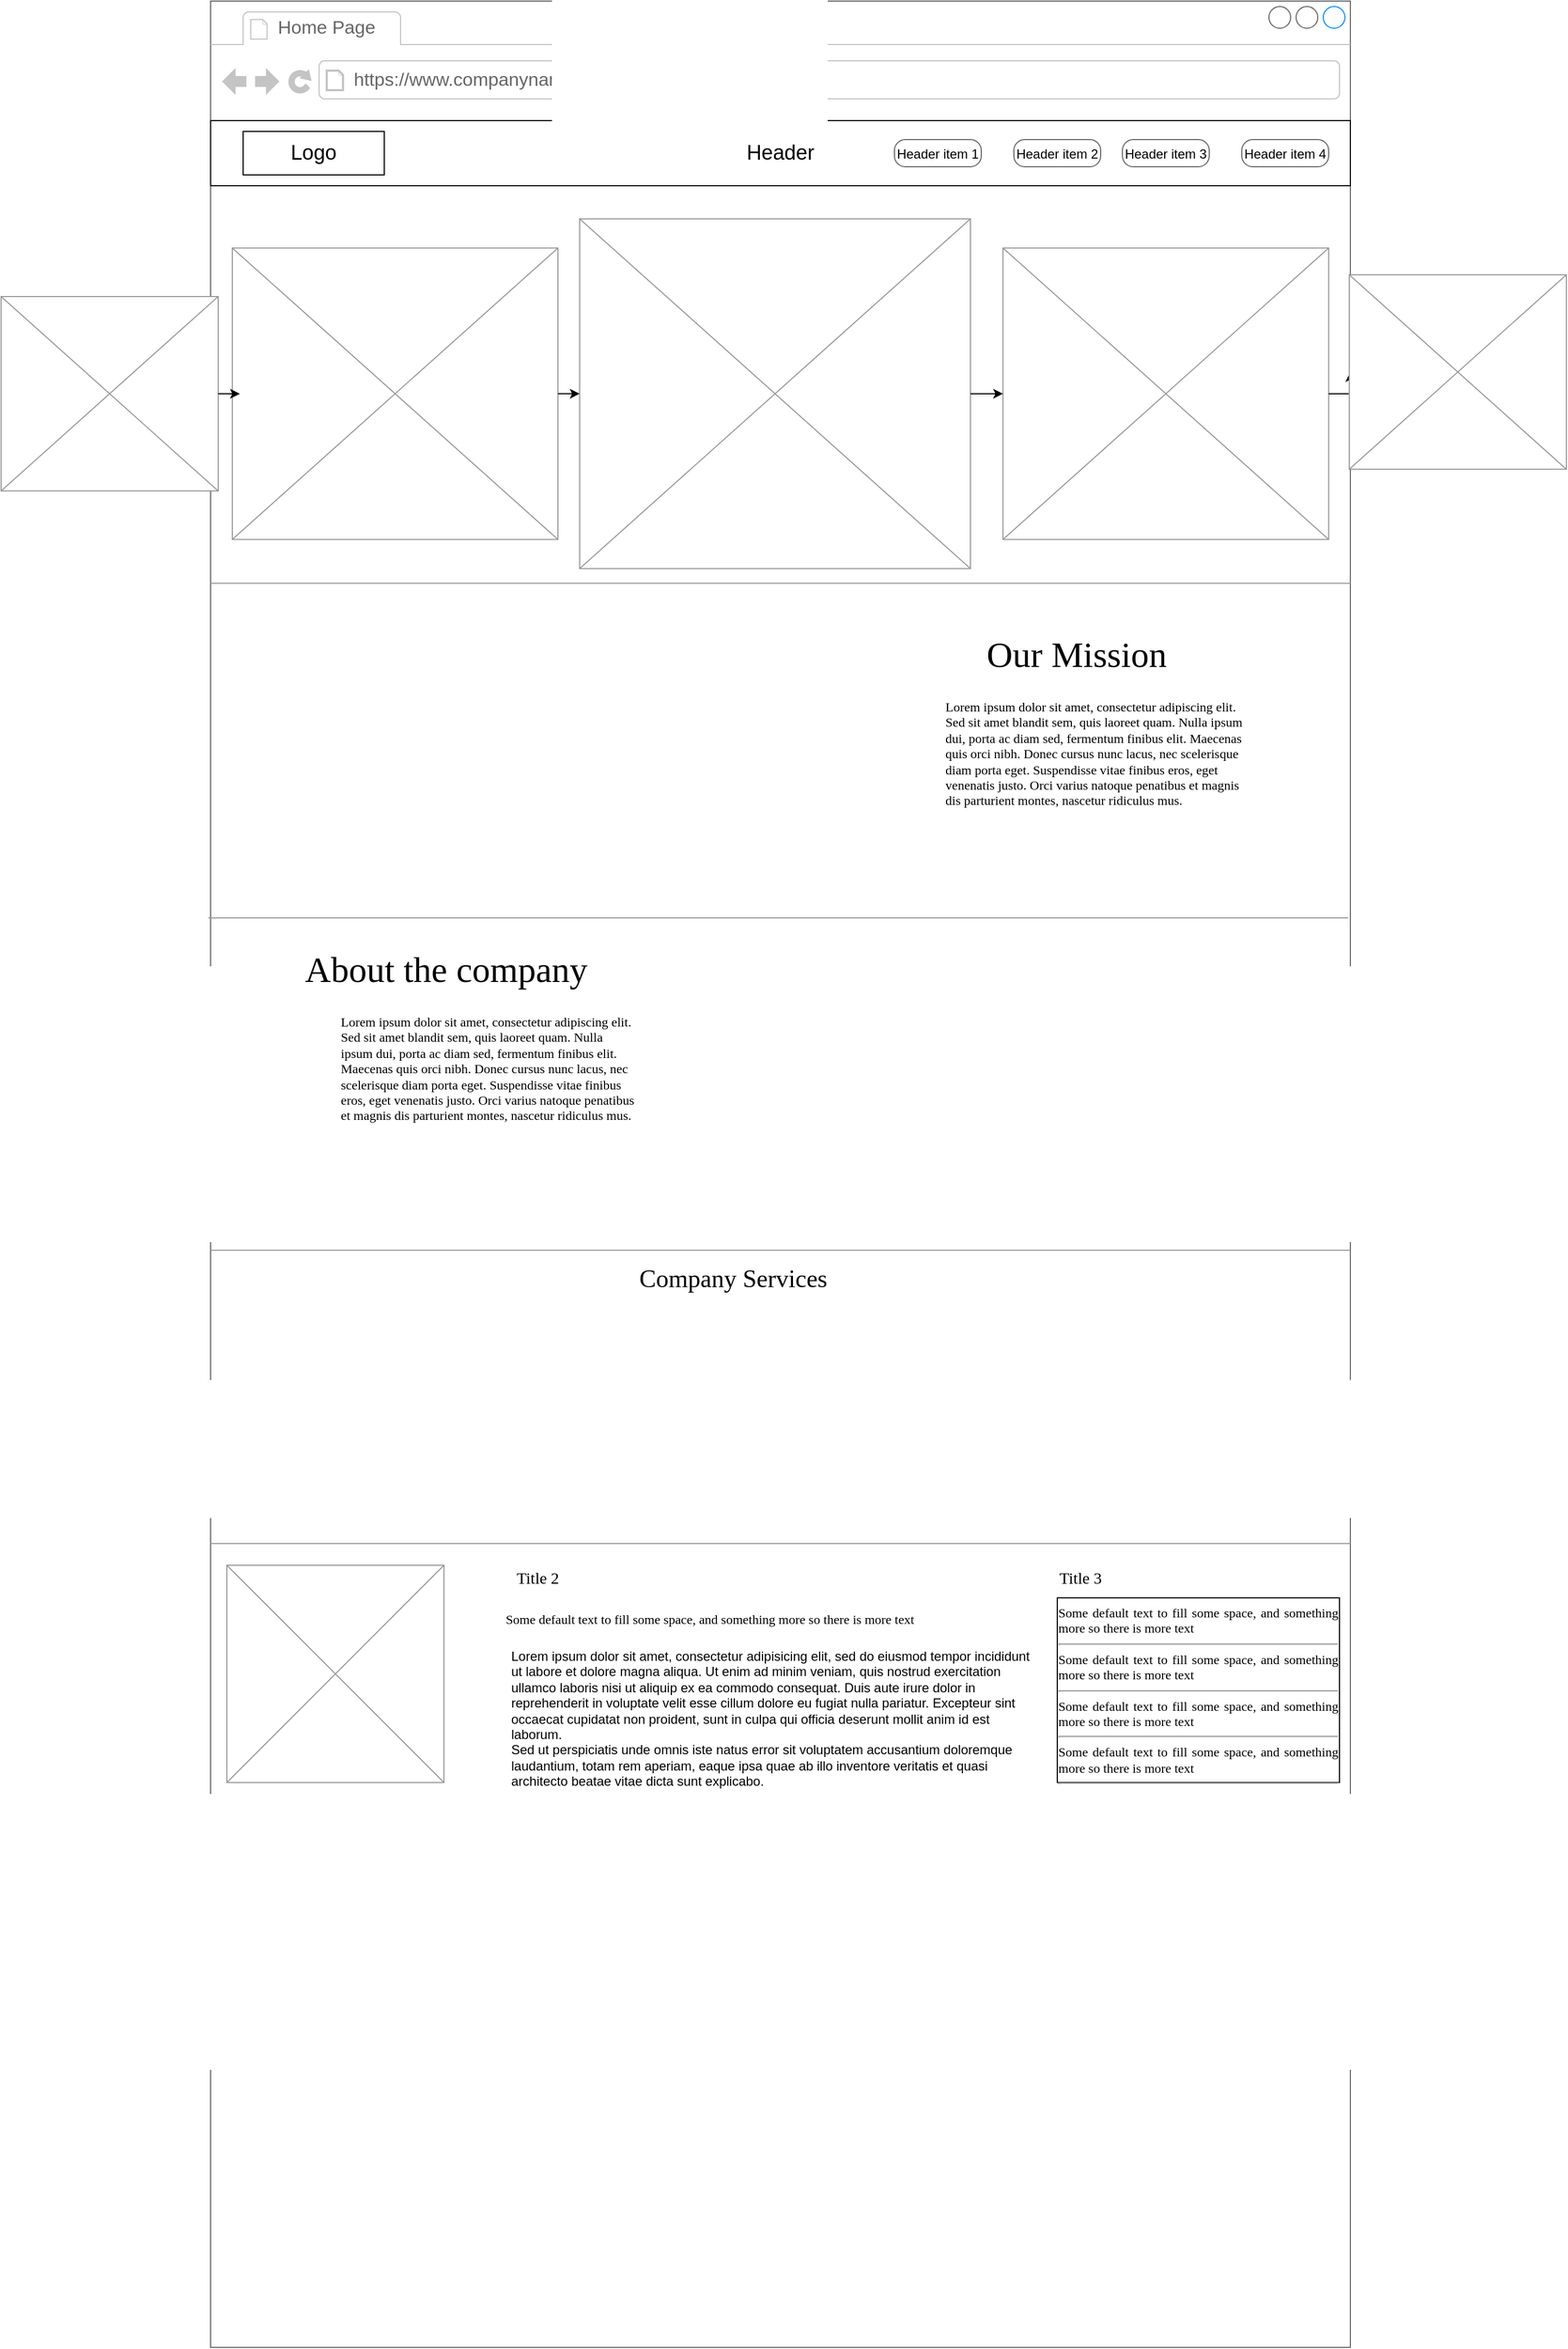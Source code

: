 <mxfile version="22.0.8" type="device">
  <diagram name="HomePage" id="2cc2dc42-3aac-f2a9-1cec-7a8b7cbee084">
    <mxGraphModel dx="2234" dy="651" grid="1" gridSize="10" guides="1" tooltips="1" connect="1" arrows="1" fold="1" page="1" pageScale="1" pageWidth="1100" pageHeight="850" background="none" math="0" shadow="0">
      <root>
        <mxCell id="0" />
        <mxCell id="1" parent="0" />
        <mxCell id="7026571954dc6520-1" value="" style="strokeWidth=1;shadow=0;dashed=0;align=center;html=1;shape=mxgraph.mockup.containers.browserWindow;rSize=0;strokeColor=#666666;mainText=,;recursiveResize=0;rounded=0;labelBackgroundColor=none;fontFamily=Verdana;fontSize=12" parent="1" vertex="1">
          <mxGeometry x="25" y="20" width="1050" height="2160" as="geometry" />
        </mxCell>
        <mxCell id="7026571954dc6520-2" value="Home Page" style="strokeWidth=1;shadow=0;dashed=0;align=center;html=1;shape=mxgraph.mockup.containers.anchor;fontSize=17;fontColor=#666666;align=left;" parent="7026571954dc6520-1" vertex="1">
          <mxGeometry x="60" y="12" width="110" height="26" as="geometry" />
        </mxCell>
        <mxCell id="7026571954dc6520-3" value="https://www.companyname.io" style="strokeWidth=1;shadow=0;dashed=0;align=center;html=1;shape=mxgraph.mockup.containers.anchor;rSize=0;fontSize=17;fontColor=#666666;align=left;" parent="7026571954dc6520-1" vertex="1">
          <mxGeometry x="130" y="60" width="250" height="26" as="geometry" />
        </mxCell>
        <mxCell id="7026571954dc6520-6" value="&lt;font style=&quot;font-size: 33px;&quot;&gt;Our Mission&lt;/font&gt;" style="text;html=1;points=[];align=left;verticalAlign=top;spacingTop=-4;fontSize=15;fontFamily=Verdana" parent="7026571954dc6520-1" vertex="1">
          <mxGeometry x="712.5" y="580" width="210" height="50" as="geometry" />
        </mxCell>
        <mxCell id="7026571954dc6520-7" value="Lorem ipsum dolor sit amet, consectetur adipiscing elit. Sed sit amet blandit sem, quis laoreet quam. Nulla ipsum dui, porta ac diam sed, fermentum finibus elit. Maecenas quis orci nibh. Donec cursus nunc lacus, nec scelerisque diam porta eget. Suspendisse vitae finibus eros, eget venenatis justo. Orci varius natoque penatibus et magnis dis parturient montes, nascetur ridiculus mus." style="text;html=1;points=[];align=left;verticalAlign=top;spacingTop=-4;fontSize=12;fontFamily=Verdana;whiteSpace=wrap;" parent="7026571954dc6520-1" vertex="1">
          <mxGeometry x="675" y="640" width="285" height="150" as="geometry" />
        </mxCell>
        <mxCell id="7026571954dc6520-8" value="&lt;font style=&quot;font-size: 33px;&quot;&gt;About the company&lt;/font&gt;" style="text;html=1;points=[];align=left;verticalAlign=top;spacingTop=-4;fontSize=15;fontFamily=Verdana" parent="7026571954dc6520-1" vertex="1">
          <mxGeometry x="85" y="870" width="340" height="50" as="geometry" />
        </mxCell>
        <mxCell id="7026571954dc6520-9" value="Lorem ipsum dolor sit amet, consectetur adipiscing elit. Sed sit amet blandit sem, quis laoreet quam. Nulla ipsum dui, porta ac diam sed, fermentum finibus elit. Maecenas quis orci nibh. Donec cursus nunc lacus, nec scelerisque diam porta eget. Suspendisse vitae finibus eros, eget venenatis justo. Orci varius natoque penatibus et magnis dis parturient montes, nascetur ridiculus mus." style="text;html=1;points=[];align=left;verticalAlign=top;spacingTop=-4;fontSize=12;fontFamily=Verdana;whiteSpace=wrap;" parent="7026571954dc6520-1" vertex="1">
          <mxGeometry x="117.75" y="930" width="274.5" height="170" as="geometry" />
        </mxCell>
        <mxCell id="7026571954dc6520-15" value="" style="verticalLabelPosition=bottom;shadow=0;dashed=0;align=center;html=1;verticalAlign=top;strokeWidth=1;shape=mxgraph.mockup.markup.line;strokeColor=#999999;rounded=0;labelBackgroundColor=none;fillColor=#ffffff;fontFamily=Verdana;fontSize=12;fontColor=#000000;" parent="7026571954dc6520-1" vertex="1">
          <mxGeometry y="1140" width="1050" height="20" as="geometry" />
        </mxCell>
        <mxCell id="7026571954dc6520-16" value="&lt;font style=&quot;font-size: 23px;&quot;&gt;Company Services&lt;/font&gt;" style="text;html=1;points=[];align=left;verticalAlign=top;spacingTop=-4;fontSize=15;fontFamily=Verdana" parent="7026571954dc6520-1" vertex="1">
          <mxGeometry x="393" y="1160" width="260" height="30" as="geometry" />
        </mxCell>
        <mxCell id="7026571954dc6520-21" value="" style="verticalLabelPosition=bottom;shadow=0;dashed=0;align=center;html=1;verticalAlign=top;strokeWidth=1;shape=mxgraph.mockup.markup.line;strokeColor=#999999;rounded=0;labelBackgroundColor=none;fillColor=#ffffff;fontFamily=Verdana;fontSize=12;fontColor=#000000;" parent="7026571954dc6520-1" vertex="1">
          <mxGeometry y="1410" width="1050" height="20" as="geometry" />
        </mxCell>
        <mxCell id="7026571954dc6520-22" value="" style="verticalLabelPosition=bottom;shadow=0;dashed=0;align=center;html=1;verticalAlign=top;strokeWidth=1;shape=mxgraph.mockup.graphics.simpleIcon;strokeColor=#999999;fillColor=#ffffff;rounded=0;labelBackgroundColor=none;fontFamily=Verdana;fontSize=12;fontColor=#000000;" parent="7026571954dc6520-1" vertex="1">
          <mxGeometry x="15" y="1440" width="200" height="200" as="geometry" />
        </mxCell>
        <mxCell id="7026571954dc6520-31" value="Title 2" style="text;html=1;points=[];align=left;verticalAlign=top;spacingTop=-4;fontSize=15;fontFamily=Verdana" parent="7026571954dc6520-1" vertex="1">
          <mxGeometry x="280" y="1440" width="170" height="30" as="geometry" />
        </mxCell>
        <mxCell id="7026571954dc6520-32" value="Title 3" style="text;html=1;points=[];align=left;verticalAlign=top;spacingTop=-4;fontSize=15;fontFamily=Verdana" parent="7026571954dc6520-1" vertex="1">
          <mxGeometry x="780" y="1440" width="170" height="30" as="geometry" />
        </mxCell>
        <mxCell id="7026571954dc6520-33" value="&lt;div style=&quot;text-align: justify&quot;&gt;&lt;span&gt;Some default text to fill some space, and&amp;nbsp;&lt;/span&gt;&lt;span&gt;something more so there is more text&lt;/span&gt;&lt;/div&gt;&lt;div style=&quot;text-align: justify&quot;&gt;&lt;hr id=&quot;null&quot; style=&quot;text-align: justify&quot;&gt;&lt;span&gt;&lt;div style=&quot;text-align: justify&quot;&gt;&lt;span&gt;Some default text to fill some space, and&amp;nbsp;&lt;/span&gt;&lt;span&gt;something more so there is more text&lt;/span&gt;&lt;/div&gt;&lt;/span&gt;&lt;/div&gt;&lt;hr id=&quot;null&quot; style=&quot;text-align: justify&quot;&gt;&lt;span&gt;&lt;div style=&quot;text-align: justify&quot;&gt;&lt;span&gt;Some default text to fill some space, and&amp;nbsp;&lt;/span&gt;&lt;span&gt;something more so there is more text&lt;/span&gt;&lt;/div&gt;&lt;/span&gt;&lt;hr id=&quot;null&quot; style=&quot;text-align: justify&quot;&gt;&lt;span&gt;&lt;div style=&quot;text-align: justify&quot;&gt;&lt;span&gt;Some default text to fill some space, and&amp;nbsp;&lt;/span&gt;&lt;span&gt;something more so there is more text&lt;/span&gt;&lt;/div&gt;&lt;/span&gt;&lt;hr id=&quot;null&quot; style=&quot;text-align: left&quot;&gt;" style="whiteSpace=wrap;html=1;rounded=0;shadow=0;labelBackgroundColor=none;strokeWidth=1;fontFamily=Verdana;fontSize=12;align=center;verticalAlign=top;" parent="7026571954dc6520-1" vertex="1">
          <mxGeometry x="780" y="1470" width="260" height="170" as="geometry" />
        </mxCell>
        <mxCell id="7026571954dc6520-34" value="Some default text to fill some space, and&amp;nbsp;&lt;span&gt;something more so there is more text&lt;/span&gt;" style="text;html=1;points=[];align=left;verticalAlign=top;spacingTop=-4;fontSize=12;fontFamily=Verdana;whiteSpace=wrap;" parent="7026571954dc6520-1" vertex="1">
          <mxGeometry x="270" y="1480" width="470" height="40" as="geometry" />
        </mxCell>
        <mxCell id="2FPmp4NiGXTtn7AZh2EG-2" value="&lt;font style=&quot;font-size: 19px;&quot;&gt;Header&lt;/font&gt;" style="rounded=0;whiteSpace=wrap;html=1;" vertex="1" parent="7026571954dc6520-1">
          <mxGeometry y="110" width="1050" height="60" as="geometry" />
        </mxCell>
        <mxCell id="2FPmp4NiGXTtn7AZh2EG-4" value="&lt;font style=&quot;font-size: 19px;&quot;&gt;Logo&lt;/font&gt;" style="rounded=0;whiteSpace=wrap;html=1;" vertex="1" parent="7026571954dc6520-1">
          <mxGeometry x="30" y="120" width="130" height="40" as="geometry" />
        </mxCell>
        <mxCell id="2FPmp4NiGXTtn7AZh2EG-5" value="&lt;font style=&quot;font-size: 12px;&quot;&gt;Header item 1&lt;/font&gt;" style="strokeWidth=1;shadow=0;dashed=0;align=center;html=1;shape=mxgraph.mockup.buttons.button;strokeColor=#666666;mainText=;buttonStyle=round;fontSize=17;fontStyle=0;fillColor=none;whiteSpace=wrap;rounded=0;labelBackgroundColor=none;" vertex="1" parent="7026571954dc6520-1">
          <mxGeometry x="630" y="127.5" width="80" height="25" as="geometry" />
        </mxCell>
        <mxCell id="2FPmp4NiGXTtn7AZh2EG-6" value="&lt;font style=&quot;font-size: 12px;&quot;&gt;Header item 2&lt;/font&gt;" style="strokeWidth=1;shadow=0;dashed=0;align=center;html=1;shape=mxgraph.mockup.buttons.button;strokeColor=#666666;mainText=;buttonStyle=round;fontSize=17;fontStyle=0;fillColor=none;whiteSpace=wrap;rounded=0;labelBackgroundColor=none;" vertex="1" parent="7026571954dc6520-1">
          <mxGeometry x="740" y="127.5" width="80" height="25" as="geometry" />
        </mxCell>
        <mxCell id="2FPmp4NiGXTtn7AZh2EG-7" value="&lt;font style=&quot;font-size: 12px;&quot;&gt;Header item 3&lt;/font&gt;" style="strokeWidth=1;shadow=0;dashed=0;align=center;html=1;shape=mxgraph.mockup.buttons.button;strokeColor=#666666;mainText=;buttonStyle=round;fontSize=17;fontStyle=0;fillColor=none;whiteSpace=wrap;rounded=0;labelBackgroundColor=none;" vertex="1" parent="7026571954dc6520-1">
          <mxGeometry x="840" y="127.5" width="80" height="25" as="geometry" />
        </mxCell>
        <mxCell id="2FPmp4NiGXTtn7AZh2EG-8" value="&lt;font style=&quot;font-size: 12px;&quot;&gt;Header item 4&lt;/font&gt;" style="strokeWidth=1;shadow=0;dashed=0;align=center;html=1;shape=mxgraph.mockup.buttons.button;strokeColor=#666666;mainText=;buttonStyle=round;fontSize=17;fontStyle=0;fillColor=none;whiteSpace=wrap;rounded=0;labelBackgroundColor=none;" vertex="1" parent="7026571954dc6520-1">
          <mxGeometry x="950" y="127.5" width="80" height="25" as="geometry" />
        </mxCell>
        <mxCell id="2FPmp4NiGXTtn7AZh2EG-9" value="" style="verticalLabelPosition=bottom;shadow=0;dashed=0;align=center;html=1;verticalAlign=top;strokeWidth=1;shape=mxgraph.mockup.markup.line;strokeColor=#999999;rounded=0;labelBackgroundColor=none;fillColor=#ffffff;fontFamily=Verdana;fontSize=12;fontColor=#000000;" vertex="1" parent="7026571954dc6520-1">
          <mxGeometry y="526" width="1050" height="20" as="geometry" />
        </mxCell>
        <mxCell id="2FPmp4NiGXTtn7AZh2EG-10" value="" style="verticalLabelPosition=bottom;shadow=0;dashed=0;align=center;html=1;verticalAlign=top;strokeWidth=1;shape=mxgraph.mockup.graphics.simpleIcon;strokeColor=#999999;fillColor=#ffffff;rounded=0;labelBackgroundColor=none;fontFamily=Verdana;fontSize=12;fontColor=#000000;aspect=fixed;" vertex="1" parent="7026571954dc6520-1">
          <mxGeometry x="-193" y="272" width="200" height="178.95" as="geometry" />
        </mxCell>
        <mxCell id="2FPmp4NiGXTtn7AZh2EG-22" value="" style="verticalLabelPosition=bottom;shadow=0;dashed=0;align=center;html=1;verticalAlign=top;strokeWidth=1;shape=mxgraph.mockup.graphics.simpleIcon;strokeColor=#999999;fillColor=#ffffff;rounded=0;labelBackgroundColor=none;fontFamily=Verdana;fontSize=12;fontColor=#000000;aspect=fixed;" vertex="1" parent="7026571954dc6520-1">
          <mxGeometry x="340" y="200.51" width="360" height="321.93" as="geometry" />
        </mxCell>
        <mxCell id="2FPmp4NiGXTtn7AZh2EG-11" value="" style="verticalLabelPosition=bottom;shadow=0;dashed=0;align=center;html=1;verticalAlign=top;strokeWidth=1;shape=mxgraph.mockup.graphics.simpleIcon;strokeColor=#999999;fillColor=#ffffff;rounded=0;labelBackgroundColor=none;fontFamily=Verdana;fontSize=12;fontColor=#000000;aspect=fixed;" vertex="1" parent="7026571954dc6520-1">
          <mxGeometry x="20" y="227.32" width="300" height="268.31" as="geometry" />
        </mxCell>
        <mxCell id="2FPmp4NiGXTtn7AZh2EG-12" value="" style="edgeStyle=orthogonalEdgeStyle;rounded=0;orthogonalLoop=1;jettySize=auto;html=1;" edge="1" parent="7026571954dc6520-1" source="2FPmp4NiGXTtn7AZh2EG-10" target="2FPmp4NiGXTtn7AZh2EG-11">
          <mxGeometry relative="1" as="geometry" />
        </mxCell>
        <mxCell id="2FPmp4NiGXTtn7AZh2EG-23" value="" style="edgeStyle=orthogonalEdgeStyle;rounded=0;orthogonalLoop=1;jettySize=auto;html=1;" edge="1" parent="7026571954dc6520-1" source="2FPmp4NiGXTtn7AZh2EG-11" target="2FPmp4NiGXTtn7AZh2EG-22">
          <mxGeometry relative="1" as="geometry">
            <mxPoint x="351" y="361" as="sourcePoint" />
            <mxPoint x="707" y="361" as="targetPoint" />
          </mxGeometry>
        </mxCell>
        <mxCell id="2FPmp4NiGXTtn7AZh2EG-13" value="" style="verticalLabelPosition=bottom;shadow=0;dashed=0;align=center;html=1;verticalAlign=top;strokeWidth=1;shape=mxgraph.mockup.graphics.simpleIcon;strokeColor=#999999;fillColor=#ffffff;rounded=0;labelBackgroundColor=none;fontFamily=Verdana;fontSize=12;fontColor=#000000;aspect=fixed;" vertex="1" parent="7026571954dc6520-1">
          <mxGeometry x="730" y="227.32" width="300" height="268.31" as="geometry" />
        </mxCell>
        <mxCell id="2FPmp4NiGXTtn7AZh2EG-14" value="" style="edgeStyle=orthogonalEdgeStyle;rounded=0;orthogonalLoop=1;jettySize=auto;html=1;" edge="1" parent="7026571954dc6520-1" source="2FPmp4NiGXTtn7AZh2EG-22" target="2FPmp4NiGXTtn7AZh2EG-13">
          <mxGeometry relative="1" as="geometry" />
        </mxCell>
        <mxCell id="2FPmp4NiGXTtn7AZh2EG-31" value="" style="group" vertex="1" connectable="0" parent="7026571954dc6520-1">
          <mxGeometry x="70" y="546" width="329" height="264" as="geometry" />
        </mxCell>
        <mxCell id="2FPmp4NiGXTtn7AZh2EG-24" value="" style="shape=image;html=1;verticalAlign=top;verticalLabelPosition=bottom;labelBackgroundColor=#ffffff;imageAspect=0;aspect=fixed;image=https://cdn4.iconfinder.com/data/icons/evil-icons-user-interface/64/picture-128.png" vertex="1" parent="2FPmp4NiGXTtn7AZh2EG-31">
          <mxGeometry x="8.916" width="143.946" height="143.946" as="geometry" />
        </mxCell>
        <mxCell id="2FPmp4NiGXTtn7AZh2EG-26" value="" style="shape=image;html=1;verticalAlign=top;verticalLabelPosition=bottom;labelBackgroundColor=#ffffff;imageAspect=0;aspect=fixed;image=https://cdn4.iconfinder.com/data/icons/evil-icons-user-interface/64/picture-128.png;container=0;" vertex="1" parent="2FPmp4NiGXTtn7AZh2EG-31">
          <mxGeometry x="44.58" y="146.744" width="116.154" height="116.154" as="geometry" />
        </mxCell>
        <mxCell id="2FPmp4NiGXTtn7AZh2EG-25" value="" style="shape=image;html=1;verticalAlign=top;verticalLabelPosition=bottom;labelBackgroundColor=#ffffff;imageAspect=0;aspect=fixed;image=https://cdn4.iconfinder.com/data/icons/evil-icons-user-interface/64/picture-128.png;container=0;" vertex="1" parent="2FPmp4NiGXTtn7AZh2EG-31">
          <mxGeometry x="102.534" y="37.225" width="187.76" height="187.76" as="geometry" />
        </mxCell>
        <mxCell id="2FPmp4NiGXTtn7AZh2EG-32" value="" style="verticalLabelPosition=bottom;shadow=0;dashed=0;align=center;html=1;verticalAlign=top;strokeWidth=1;shape=mxgraph.mockup.markup.line;strokeColor=#999999;rounded=0;labelBackgroundColor=none;fillColor=#ffffff;fontFamily=Verdana;fontSize=12;fontColor=#000000;" vertex="1" parent="7026571954dc6520-1">
          <mxGeometry x="-2" y="834" width="1050" height="20" as="geometry" />
        </mxCell>
        <mxCell id="2FPmp4NiGXTtn7AZh2EG-39" value="" style="shape=image;html=1;verticalAlign=top;verticalLabelPosition=bottom;labelBackgroundColor=#ffffff;imageAspect=0;aspect=fixed;image=https://cdn4.iconfinder.com/data/icons/evil-icons-user-interface/64/picture-128.png" vertex="1" parent="7026571954dc6520-1">
          <mxGeometry x="793.026" y="870" width="143.946" height="143.946" as="geometry" />
        </mxCell>
        <mxCell id="2FPmp4NiGXTtn7AZh2EG-38" value="" style="group" vertex="1" connectable="0" parent="7026571954dc6520-1">
          <mxGeometry x="665" y="865" width="329" height="264" as="geometry" />
        </mxCell>
        <mxCell id="2FPmp4NiGXTtn7AZh2EG-41" value="" style="shape=image;html=1;verticalAlign=top;verticalLabelPosition=bottom;labelBackgroundColor=#ffffff;imageAspect=0;aspect=fixed;image=https://cdn4.iconfinder.com/data/icons/evil-icons-user-interface/64/picture-128.png;container=0;" vertex="1" parent="2FPmp4NiGXTtn7AZh2EG-38">
          <mxGeometry y="38.12" width="201.88" height="201.88" as="geometry" />
        </mxCell>
        <mxCell id="2FPmp4NiGXTtn7AZh2EG-40" value="" style="shape=image;html=1;verticalAlign=top;verticalLabelPosition=bottom;labelBackgroundColor=#ffffff;imageAspect=0;aspect=fixed;image=https://cdn4.iconfinder.com/data/icons/evil-icons-user-interface/64/picture-128.png;container=0;" vertex="1" parent="7026571954dc6520-1">
          <mxGeometry x="820.0" y="1013.944" width="116.154" height="116.154" as="geometry" />
        </mxCell>
        <mxCell id="7026571954dc6520-36" value="Lorem ipsum dolor sit amet, consectetur adipisicing elit, sed do eiusmod tempor incididunt ut labore et dolore magna aliqua. Ut enim ad minim veniam, quis nostrud exercitation ullamco laboris nisi ut aliquip ex ea commodo consequat. Duis aute irure dolor in reprehenderit in voluptate velit esse cillum dolore eu fugiat nulla pariatur. Excepteur sint occaecat cupidatat non proident, sunt in culpa qui officia deserunt mollit anim id est laborum.&lt;br&gt;Sed ut perspiciatis unde omnis iste natus error sit voluptatem accusantium doloremque laudantium, totam rem aperiam, eaque ipsa quae ab illo inventore veritatis et quasi architecto beatae vitae dicta sunt explicabo.&amp;nbsp;" style="text;spacingTop=-5;whiteSpace=wrap;html=1;align=left;fontSize=12;fontFamily=Helvetica;fillColor=none;strokeColor=none;rounded=0;shadow=1;labelBackgroundColor=none;" parent="1" vertex="1">
          <mxGeometry x="300" y="1535" width="490" height="125" as="geometry" />
        </mxCell>
        <mxCell id="2FPmp4NiGXTtn7AZh2EG-16" value="" style="edgeStyle=orthogonalEdgeStyle;rounded=0;orthogonalLoop=1;jettySize=auto;html=1;" edge="1" parent="1" source="2FPmp4NiGXTtn7AZh2EG-13" target="2FPmp4NiGXTtn7AZh2EG-15">
          <mxGeometry relative="1" as="geometry" />
        </mxCell>
        <mxCell id="2FPmp4NiGXTtn7AZh2EG-15" value="" style="verticalLabelPosition=bottom;shadow=0;dashed=0;align=center;html=1;verticalAlign=top;strokeWidth=1;shape=mxgraph.mockup.graphics.simpleIcon;strokeColor=#999999;fillColor=#ffffff;rounded=0;labelBackgroundColor=none;fontFamily=Verdana;fontSize=12;fontColor=#000000;aspect=fixed;" vertex="1" parent="1">
          <mxGeometry x="1074" y="272" width="200" height="178.95" as="geometry" />
        </mxCell>
      </root>
    </mxGraphModel>
  </diagram>
</mxfile>
